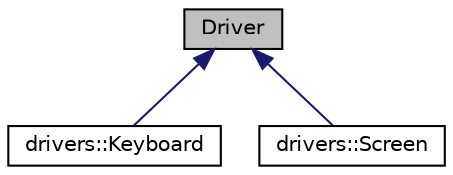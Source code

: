 digraph "Driver"
{
 // LATEX_PDF_SIZE
  edge [fontname="Helvetica",fontsize="10",labelfontname="Helvetica",labelfontsize="10"];
  node [fontname="Helvetica",fontsize="10",shape=record];
  Node0 [label="Driver",height=0.2,width=0.4,color="black", fillcolor="grey75", style="filled", fontcolor="black",tooltip=" "];
  Node0 -> Node1 [dir="back",color="midnightblue",fontsize="10",style="solid",fontname="Helvetica"];
  Node1 [label="drivers::Keyboard",height=0.2,width=0.4,color="black", fillcolor="white", style="filled",URL="$classdrivers_1_1Keyboard.html",tooltip=" "];
  Node0 -> Node2 [dir="back",color="midnightblue",fontsize="10",style="solid",fontname="Helvetica"];
  Node2 [label="drivers::Screen",height=0.2,width=0.4,color="black", fillcolor="white", style="filled",URL="$classdrivers_1_1Screen.html",tooltip=" "];
}
